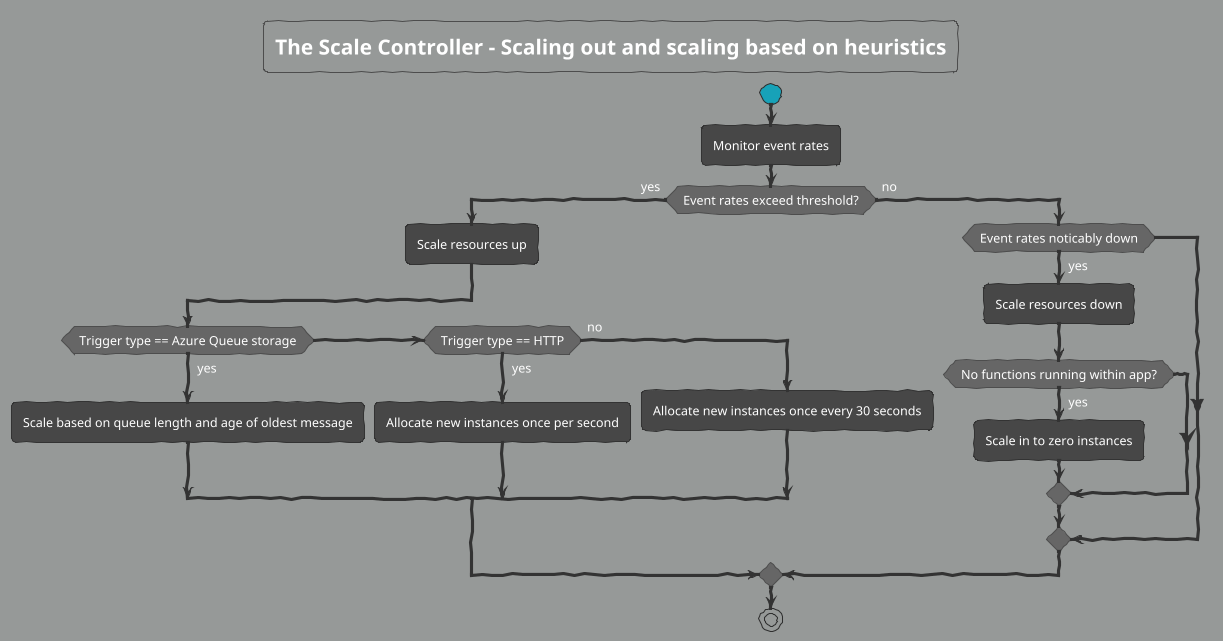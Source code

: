 @startuml "The Scale Controller - Scaling out and scaling in based on heuristics"

' List of available themes:
' https://plantuml.com/theme
!theme sketchy
'!theme carbon-gray
'!theme cyborg
'!theme mars
' skinparam backgroundColor #e8edec
skinparam backgroundColor #969998

title "The Scale Controller - Scaling out and scaling based on heuristics"
start

:Monitor event rates;
if (Event rates exceed threshold?) then (yes)
  :Scale resources up;
  if (Trigger type == Azure Queue storage) then (yes)
    :Scale based on queue length and age of oldest message;
  elseif (Trigger type == HTTP) then (yes)
    :Allocate new instances once per second;
  else (no)
    :Allocate new instances once every 30 seconds;
  endif
else (no)
  if (Event rates noticably down) then (yes)
    :Scale resources down;
    if (No functions running within app?) then (yes)
      :Scale in to zero instances;
    endif
  endif
endif

stop

@enduml